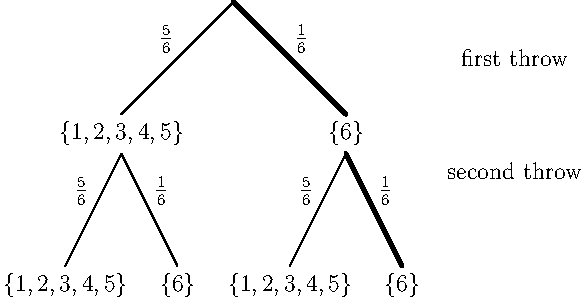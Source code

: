 string Xfirst="first throw";
string Xsecond="second throw";
size(0,150);
pen bold = linewidth(2pt);
real h=2;
real v=2;
pair space = (0,-0.7);
pair T=(0,0);
pair L=(-h,-v);
pair R=(h,-v);
pair LL=(-1.5*h,-2*v);
pair LR=(-0.5*h,-2*v);
pair RL=(0.5*h,-2*v);
pair RR=(1.5*h,-2*v);

path l= T--L;
path r= T--R;
path ll= shift(space)*(L--LL);
path lr= shift(space)*(L--LR);
path rl= shift(space)*(R--RL);
path rr= shift(space)*(R--RR);
draw(l);
draw(r,bold);
draw(ll);
draw(lr);
draw(rl);
draw(rr,bold);

label("$\{1,2,3,4,5\}$",L,dir(-90));
label("$\{1,2,3,4,5\}$",shift(space)*LL,dir(-90));
label("$\{1,2,3,4,5\}$",shift(space)*RL,dir(-90));
label("$\{6\}$",R,dir(-90));
label("$\{6\}$",shift(space)*LR,dir(-90));
label("$\{6\}$",shift(space)*RR,dir(-90));

label("$\frac56$",midpoint(l),dir(135));
label("$\frac16$",midpoint(r),dir(45));
label("$\frac56$",midpoint(ll),dir(135));
label("$\frac16$",midpoint(lr),dir(45));
label("$\frac56$",midpoint(rl),dir(135));
label("$\frac16$",midpoint(rr),dir(45));

label(Xfirst, (2.5h,-v/2));
label(Xsecond, (2.5h,-3*v/2));
